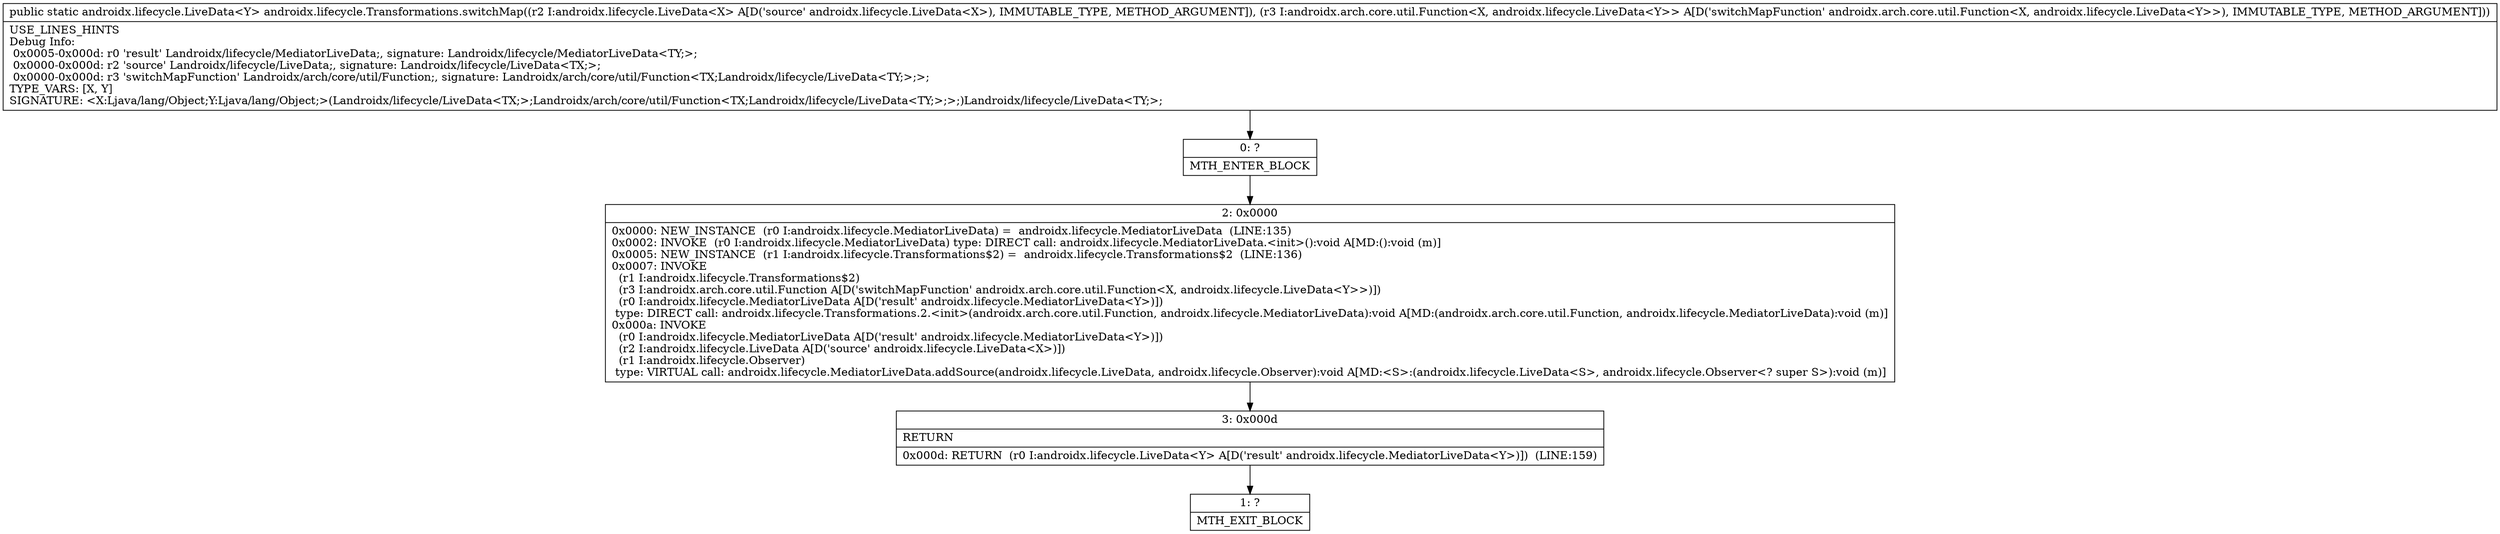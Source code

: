 digraph "CFG forandroidx.lifecycle.Transformations.switchMap(Landroidx\/lifecycle\/LiveData;Landroidx\/arch\/core\/util\/Function;)Landroidx\/lifecycle\/LiveData;" {
Node_0 [shape=record,label="{0\:\ ?|MTH_ENTER_BLOCK\l}"];
Node_2 [shape=record,label="{2\:\ 0x0000|0x0000: NEW_INSTANCE  (r0 I:androidx.lifecycle.MediatorLiveData) =  androidx.lifecycle.MediatorLiveData  (LINE:135)\l0x0002: INVOKE  (r0 I:androidx.lifecycle.MediatorLiveData) type: DIRECT call: androidx.lifecycle.MediatorLiveData.\<init\>():void A[MD:():void (m)]\l0x0005: NEW_INSTANCE  (r1 I:androidx.lifecycle.Transformations$2) =  androidx.lifecycle.Transformations$2  (LINE:136)\l0x0007: INVOKE  \l  (r1 I:androidx.lifecycle.Transformations$2)\l  (r3 I:androidx.arch.core.util.Function A[D('switchMapFunction' androidx.arch.core.util.Function\<X, androidx.lifecycle.LiveData\<Y\>\>)])\l  (r0 I:androidx.lifecycle.MediatorLiveData A[D('result' androidx.lifecycle.MediatorLiveData\<Y\>)])\l type: DIRECT call: androidx.lifecycle.Transformations.2.\<init\>(androidx.arch.core.util.Function, androidx.lifecycle.MediatorLiveData):void A[MD:(androidx.arch.core.util.Function, androidx.lifecycle.MediatorLiveData):void (m)]\l0x000a: INVOKE  \l  (r0 I:androidx.lifecycle.MediatorLiveData A[D('result' androidx.lifecycle.MediatorLiveData\<Y\>)])\l  (r2 I:androidx.lifecycle.LiveData A[D('source' androidx.lifecycle.LiveData\<X\>)])\l  (r1 I:androidx.lifecycle.Observer)\l type: VIRTUAL call: androidx.lifecycle.MediatorLiveData.addSource(androidx.lifecycle.LiveData, androidx.lifecycle.Observer):void A[MD:\<S\>:(androidx.lifecycle.LiveData\<S\>, androidx.lifecycle.Observer\<? super S\>):void (m)]\l}"];
Node_3 [shape=record,label="{3\:\ 0x000d|RETURN\l|0x000d: RETURN  (r0 I:androidx.lifecycle.LiveData\<Y\> A[D('result' androidx.lifecycle.MediatorLiveData\<Y\>)])  (LINE:159)\l}"];
Node_1 [shape=record,label="{1\:\ ?|MTH_EXIT_BLOCK\l}"];
MethodNode[shape=record,label="{public static androidx.lifecycle.LiveData\<Y\> androidx.lifecycle.Transformations.switchMap((r2 I:androidx.lifecycle.LiveData\<X\> A[D('source' androidx.lifecycle.LiveData\<X\>), IMMUTABLE_TYPE, METHOD_ARGUMENT]), (r3 I:androidx.arch.core.util.Function\<X, androidx.lifecycle.LiveData\<Y\>\> A[D('switchMapFunction' androidx.arch.core.util.Function\<X, androidx.lifecycle.LiveData\<Y\>\>), IMMUTABLE_TYPE, METHOD_ARGUMENT]))  | USE_LINES_HINTS\lDebug Info:\l  0x0005\-0x000d: r0 'result' Landroidx\/lifecycle\/MediatorLiveData;, signature: Landroidx\/lifecycle\/MediatorLiveData\<TY;\>;\l  0x0000\-0x000d: r2 'source' Landroidx\/lifecycle\/LiveData;, signature: Landroidx\/lifecycle\/LiveData\<TX;\>;\l  0x0000\-0x000d: r3 'switchMapFunction' Landroidx\/arch\/core\/util\/Function;, signature: Landroidx\/arch\/core\/util\/Function\<TX;Landroidx\/lifecycle\/LiveData\<TY;\>;\>;\lTYPE_VARS: [X, Y]\lSIGNATURE: \<X:Ljava\/lang\/Object;Y:Ljava\/lang\/Object;\>(Landroidx\/lifecycle\/LiveData\<TX;\>;Landroidx\/arch\/core\/util\/Function\<TX;Landroidx\/lifecycle\/LiveData\<TY;\>;\>;)Landroidx\/lifecycle\/LiveData\<TY;\>;\l}"];
MethodNode -> Node_0;Node_0 -> Node_2;
Node_2 -> Node_3;
Node_3 -> Node_1;
}

